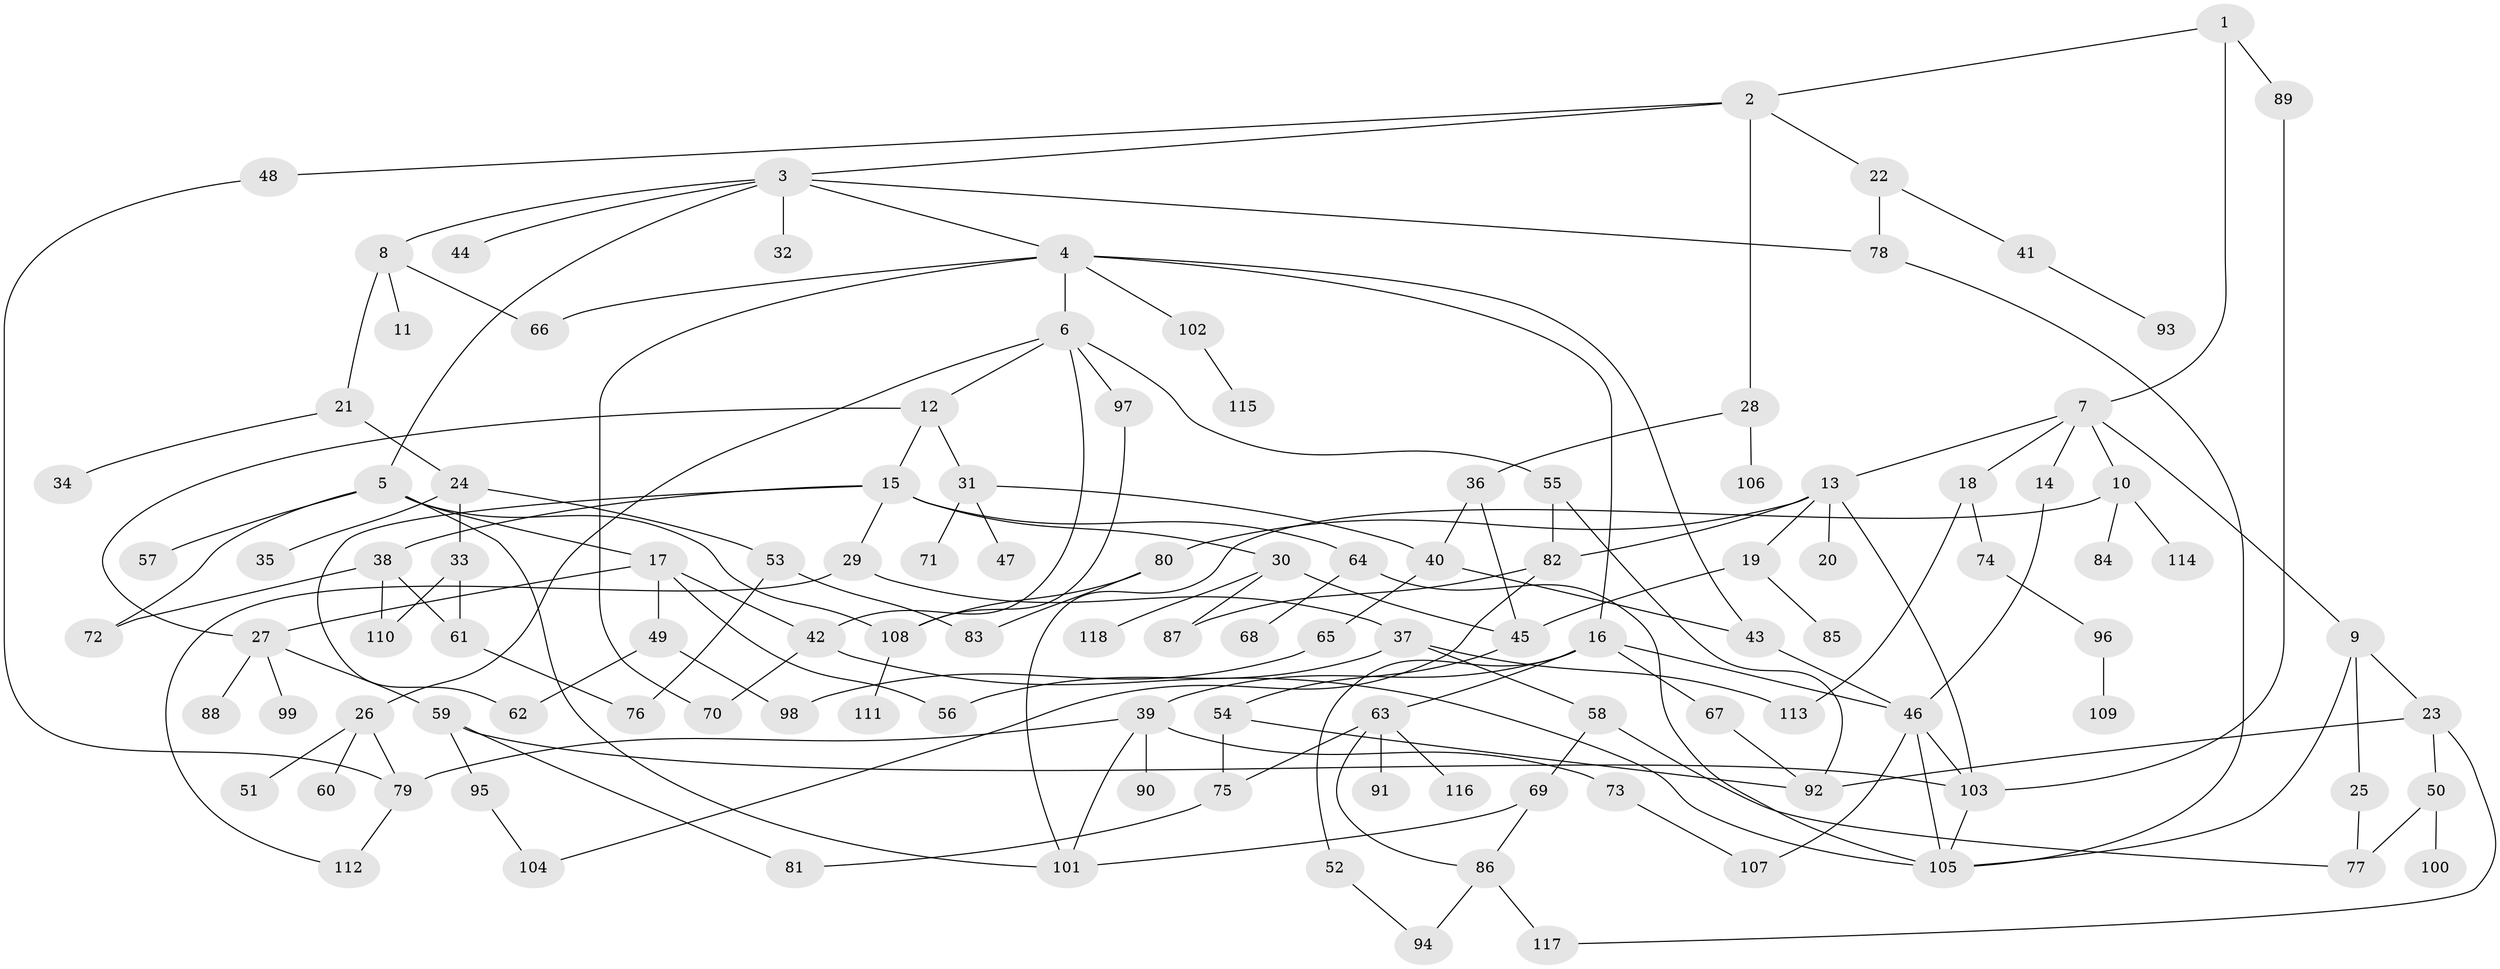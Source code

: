 // coarse degree distribution, {6: 0.10416666666666667, 5: 0.14583333333333334, 3: 0.22916666666666666, 2: 0.1875, 4: 0.1875, 7: 0.041666666666666664, 8: 0.020833333333333332, 1: 0.0625, 9: 0.020833333333333332}
// Generated by graph-tools (version 1.1) at 2025/36/03/04/25 23:36:02]
// undirected, 118 vertices, 167 edges
graph export_dot {
  node [color=gray90,style=filled];
  1;
  2;
  3;
  4;
  5;
  6;
  7;
  8;
  9;
  10;
  11;
  12;
  13;
  14;
  15;
  16;
  17;
  18;
  19;
  20;
  21;
  22;
  23;
  24;
  25;
  26;
  27;
  28;
  29;
  30;
  31;
  32;
  33;
  34;
  35;
  36;
  37;
  38;
  39;
  40;
  41;
  42;
  43;
  44;
  45;
  46;
  47;
  48;
  49;
  50;
  51;
  52;
  53;
  54;
  55;
  56;
  57;
  58;
  59;
  60;
  61;
  62;
  63;
  64;
  65;
  66;
  67;
  68;
  69;
  70;
  71;
  72;
  73;
  74;
  75;
  76;
  77;
  78;
  79;
  80;
  81;
  82;
  83;
  84;
  85;
  86;
  87;
  88;
  89;
  90;
  91;
  92;
  93;
  94;
  95;
  96;
  97;
  98;
  99;
  100;
  101;
  102;
  103;
  104;
  105;
  106;
  107;
  108;
  109;
  110;
  111;
  112;
  113;
  114;
  115;
  116;
  117;
  118;
  1 -- 2;
  1 -- 7;
  1 -- 89;
  2 -- 3;
  2 -- 22;
  2 -- 28;
  2 -- 48;
  3 -- 4;
  3 -- 5;
  3 -- 8;
  3 -- 32;
  3 -- 44;
  3 -- 78;
  4 -- 6;
  4 -- 16;
  4 -- 43;
  4 -- 70;
  4 -- 102;
  4 -- 66;
  5 -- 17;
  5 -- 57;
  5 -- 72;
  5 -- 108;
  5 -- 101;
  6 -- 12;
  6 -- 26;
  6 -- 42;
  6 -- 55;
  6 -- 97;
  7 -- 9;
  7 -- 10;
  7 -- 13;
  7 -- 14;
  7 -- 18;
  8 -- 11;
  8 -- 21;
  8 -- 66;
  9 -- 23;
  9 -- 25;
  9 -- 105;
  10 -- 84;
  10 -- 101;
  10 -- 114;
  12 -- 15;
  12 -- 27;
  12 -- 31;
  13 -- 19;
  13 -- 20;
  13 -- 80;
  13 -- 103;
  13 -- 82;
  14 -- 46;
  15 -- 29;
  15 -- 30;
  15 -- 38;
  15 -- 62;
  15 -- 64;
  16 -- 39;
  16 -- 52;
  16 -- 63;
  16 -- 67;
  16 -- 46;
  17 -- 49;
  17 -- 56;
  17 -- 42;
  17 -- 27;
  18 -- 74;
  18 -- 113;
  19 -- 85;
  19 -- 45;
  21 -- 24;
  21 -- 34;
  22 -- 41;
  22 -- 78;
  23 -- 50;
  23 -- 117;
  23 -- 92;
  24 -- 33;
  24 -- 35;
  24 -- 53;
  25 -- 77;
  26 -- 51;
  26 -- 60;
  26 -- 79;
  27 -- 59;
  27 -- 88;
  27 -- 99;
  28 -- 36;
  28 -- 106;
  29 -- 37;
  29 -- 112;
  30 -- 87;
  30 -- 118;
  30 -- 45;
  31 -- 40;
  31 -- 47;
  31 -- 71;
  33 -- 61;
  33 -- 110;
  36 -- 45;
  36 -- 40;
  37 -- 58;
  37 -- 56;
  37 -- 113;
  38 -- 110;
  38 -- 72;
  38 -- 61;
  39 -- 73;
  39 -- 90;
  39 -- 101;
  39 -- 79;
  40 -- 65;
  40 -- 43;
  41 -- 93;
  42 -- 70;
  42 -- 105;
  43 -- 46;
  45 -- 54;
  46 -- 107;
  46 -- 103;
  46 -- 105;
  48 -- 79;
  49 -- 98;
  49 -- 62;
  50 -- 77;
  50 -- 100;
  52 -- 94;
  53 -- 83;
  53 -- 76;
  54 -- 75;
  54 -- 92;
  55 -- 82;
  55 -- 92;
  58 -- 69;
  58 -- 77;
  59 -- 95;
  59 -- 81;
  59 -- 103;
  61 -- 76;
  63 -- 91;
  63 -- 116;
  63 -- 86;
  63 -- 75;
  64 -- 68;
  64 -- 105;
  65 -- 98;
  67 -- 92;
  69 -- 86;
  69 -- 101;
  73 -- 107;
  74 -- 96;
  75 -- 81;
  78 -- 105;
  79 -- 112;
  80 -- 83;
  80 -- 108;
  82 -- 104;
  82 -- 87;
  86 -- 94;
  86 -- 117;
  89 -- 103;
  95 -- 104;
  96 -- 109;
  97 -- 108;
  102 -- 115;
  103 -- 105;
  108 -- 111;
}
